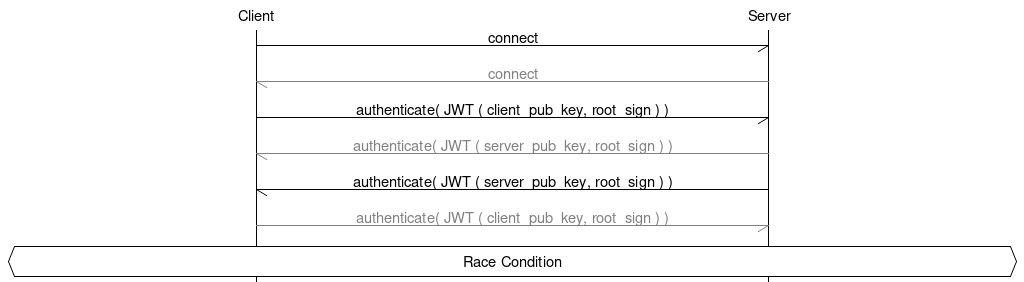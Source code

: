#
#
# Sequence diagram description
#
# The sequence diagram description below is translated to
# a PNG image by mscgen (http://www.mcternan.me.uk/mscgen/)
# 
# Recompile updated diagrams to a png image with:
#  
#   mscgen -T png swm.msc
#

msc {
  width="1024";
  "Client",  "Server";
  "Client" -> "Server" [ label = "connect" ];  
  "Server" -> "Client" [ textcolor="gray", linecolor="gray",  label = "connect" ];  
  "Client" -> "Server" [ label = "authenticate( JWT ( client_pub_key, root_sign ) )" ];
  "Client" <- "Server" [ textcolor="gray", linecolor="gray",label = "authenticate( JWT ( server_pub_key, root_sign ) )" ];
  "Client" <- "Server" [ label = "authenticate( JWT ( server_pub_key, root_sign ) )" ];
  "Client" -> "Server" [ textcolor="gray", linecolor="gray", label = "authenticate( JWT ( client_pub_key, root_sign ) )" ];
  "Client" abox "Server" [ label = "Race Condition" ] ;
}

